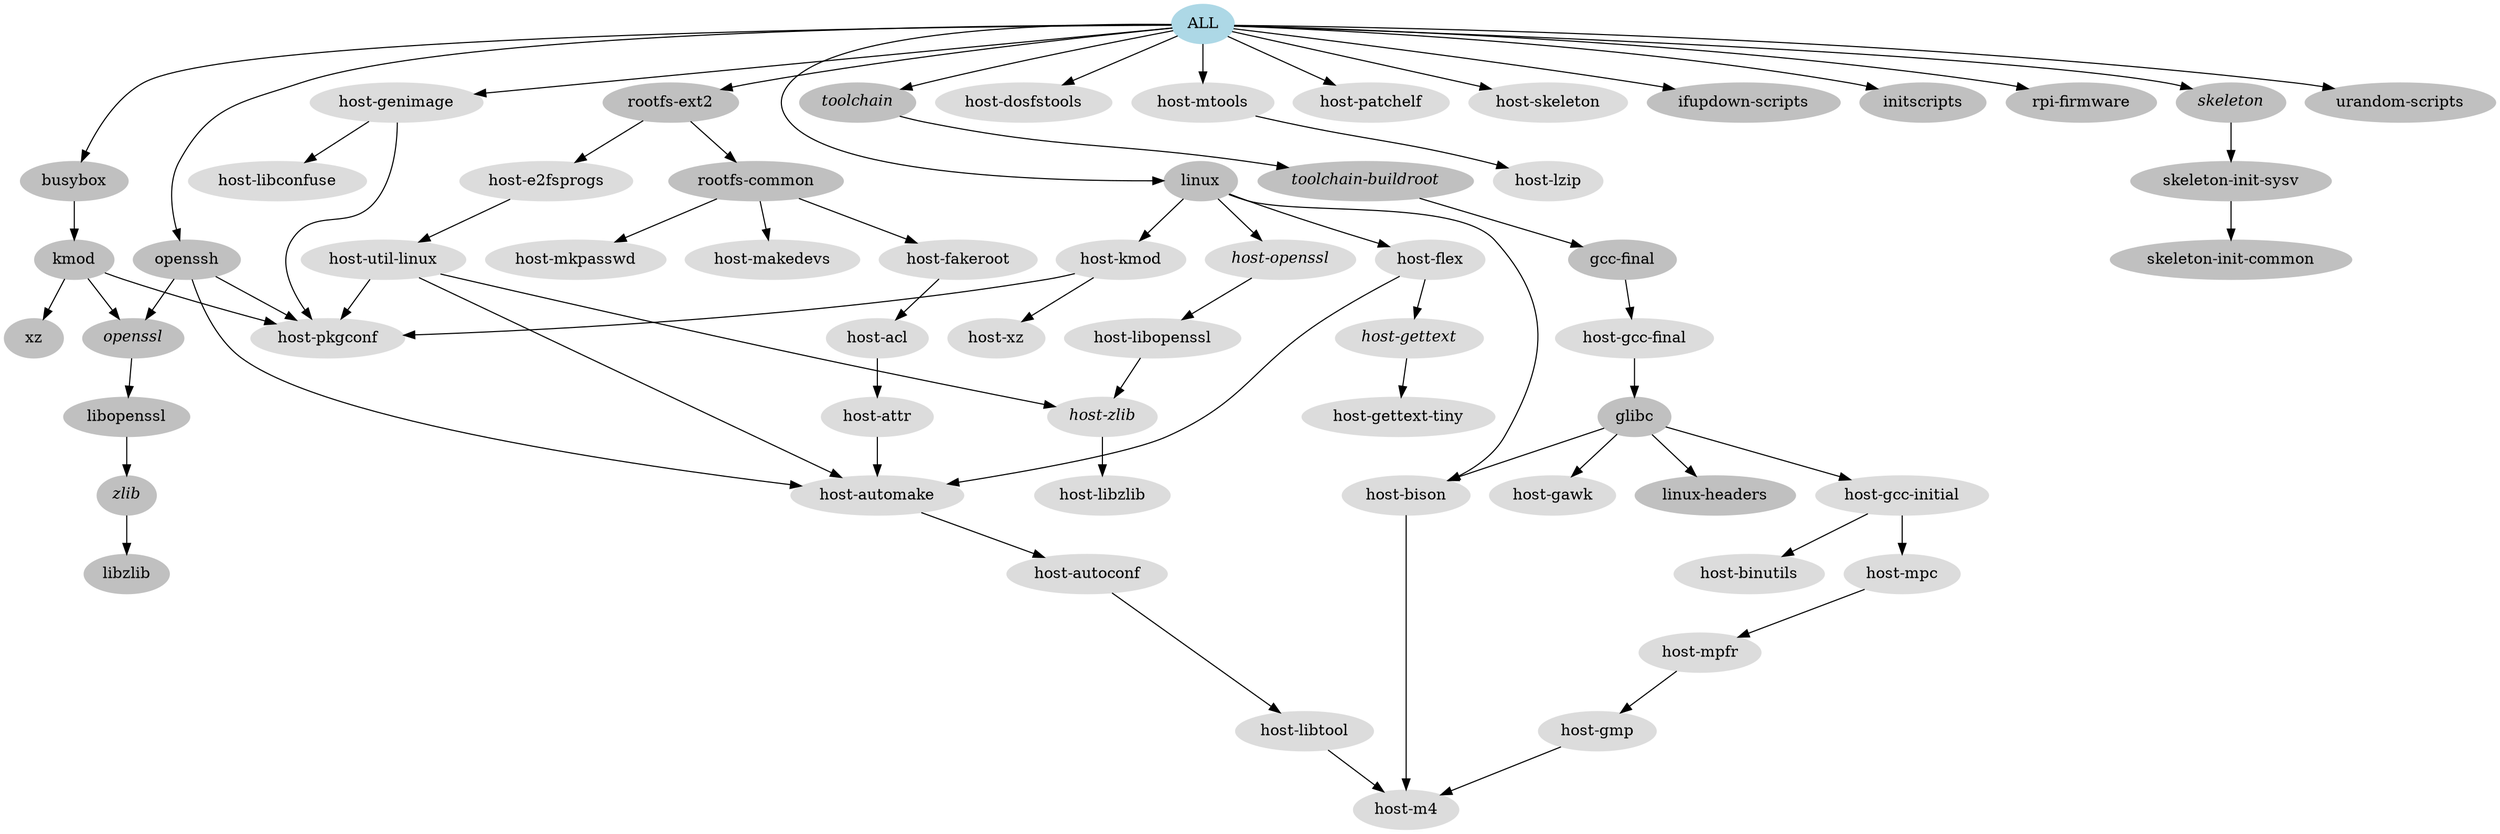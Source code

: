 digraph G {
_all [label = "ALL"]
_all [color=lightblue,style=filled]
_all -> _busybox [dir=forward]
_busybox [label = "busybox"]
_busybox [color=grey,style=filled]
_busybox -> _kmod [dir=forward]
_kmod [label = "kmod"]
_kmod [color=grey,style=filled]
_kmod -> _hostpkgconf [dir=forward]
_hostpkgconf [label = "host-pkgconf"]
_hostpkgconf [color=gainsboro,style=filled]
_kmod -> _openssl [dir=forward]
_openssl [label = <<I>openssl</I>>]
_openssl [color=grey,style=filled]
_openssl -> _libopenssl [dir=forward]
_libopenssl [label = "libopenssl"]
_libopenssl [color=grey,style=filled]
_libopenssl -> _zlib [dir=forward]
_zlib [label = <<I>zlib</I>>]
_zlib [color=grey,style=filled]
_zlib -> _libzlib [dir=forward]
_libzlib [label = "libzlib"]
_libzlib [color=grey,style=filled]
_kmod -> _xz [dir=forward]
_xz [label = "xz"]
_xz [color=grey,style=filled]
_all -> _hostdosfstools [dir=forward]
_hostdosfstools [label = "host-dosfstools"]
_hostdosfstools [color=gainsboro,style=filled]
_all -> _hostgenimage [dir=forward]
_hostgenimage [label = "host-genimage"]
_hostgenimage [color=gainsboro,style=filled]
_hostgenimage -> _hostlibconfuse [dir=forward]
_hostlibconfuse [label = "host-libconfuse"]
_hostlibconfuse [color=gainsboro,style=filled]
_hostgenimage -> _hostpkgconf [dir=forward]
_all -> _hostmtools [dir=forward]
_hostmtools [label = "host-mtools"]
_hostmtools [color=gainsboro,style=filled]
_hostmtools -> _hostlzip [dir=forward]
_hostlzip [label = "host-lzip"]
_hostlzip [color=gainsboro,style=filled]
_all -> _hostpatchelf [dir=forward]
_hostpatchelf [label = "host-patchelf"]
_hostpatchelf [color=gainsboro,style=filled]
_all -> _hostskeleton [dir=forward]
_hostskeleton [label = "host-skeleton"]
_hostskeleton [color=gainsboro,style=filled]
_all -> _ifupdownscripts [dir=forward]
_ifupdownscripts [label = "ifupdown-scripts"]
_ifupdownscripts [color=grey,style=filled]
_all -> _initscripts [dir=forward]
_initscripts [label = "initscripts"]
_initscripts [color=grey,style=filled]
_all -> _linux [dir=forward]
_linux [label = "linux"]
_linux [color=grey,style=filled]
_linux -> _hostbison [dir=forward]
_hostbison [label = "host-bison"]
_hostbison [color=gainsboro,style=filled]
_hostbison -> _hostm4 [dir=forward]
_hostm4 [label = "host-m4"]
_hostm4 [color=gainsboro,style=filled]
_linux -> _hostflex [dir=forward]
_hostflex [label = "host-flex"]
_hostflex [color=gainsboro,style=filled]
_hostflex -> _hostautomake [dir=forward]
_hostautomake [label = "host-automake"]
_hostautomake [color=gainsboro,style=filled]
_hostautomake -> _hostautoconf [dir=forward]
_hostautoconf [label = "host-autoconf"]
_hostautoconf [color=gainsboro,style=filled]
_hostautoconf -> _hostlibtool [dir=forward]
_hostlibtool [label = "host-libtool"]
_hostlibtool [color=gainsboro,style=filled]
_hostlibtool -> _hostm4 [dir=forward]
_hostflex -> _hostgettext [dir=forward]
_hostgettext [label = <<I>host-gettext</I>>]
_hostgettext [color=gainsboro,style=filled]
_hostgettext -> _hostgettexttiny [dir=forward]
_hostgettexttiny [label = "host-gettext-tiny"]
_hostgettexttiny [color=gainsboro,style=filled]
_linux -> _hostkmod [dir=forward]
_hostkmod [label = "host-kmod"]
_hostkmod [color=gainsboro,style=filled]
_hostkmod -> _hostpkgconf [dir=forward]
_hostkmod -> _hostxz [dir=forward]
_hostxz [label = "host-xz"]
_hostxz [color=gainsboro,style=filled]
_linux -> _hostopenssl [dir=forward]
_hostopenssl [label = <<I>host-openssl</I>>]
_hostopenssl [color=gainsboro,style=filled]
_hostopenssl -> _hostlibopenssl [dir=forward]
_hostlibopenssl [label = "host-libopenssl"]
_hostlibopenssl [color=gainsboro,style=filled]
_hostlibopenssl -> _hostzlib [dir=forward]
_hostzlib [label = <<I>host-zlib</I>>]
_hostzlib [color=gainsboro,style=filled]
_hostzlib -> _hostlibzlib [dir=forward]
_hostlibzlib [label = "host-libzlib"]
_hostlibzlib [color=gainsboro,style=filled]
_all -> _openssh [dir=forward]
_openssh [label = "openssh"]
_openssh [color=grey,style=filled]
_openssh -> _hostautomake [dir=forward]
_openssh -> _hostpkgconf [dir=forward]
_openssh -> _openssl [dir=forward]
_all -> _rootfsext2 [dir=forward]
_rootfsext2 [label = "rootfs-ext2"]
_rootfsext2 [color=grey,style=filled]
_rootfsext2 -> _hoste2fsprogs [dir=forward]
_hoste2fsprogs [label = "host-e2fsprogs"]
_hoste2fsprogs [color=gainsboro,style=filled]
_hoste2fsprogs -> _hostutillinux [dir=forward]
_hostutillinux [label = "host-util-linux"]
_hostutillinux [color=gainsboro,style=filled]
_hostutillinux -> _hostautomake [dir=forward]
_hostutillinux -> _hostpkgconf [dir=forward]
_hostutillinux -> _hostzlib [dir=forward]
_rootfsext2 -> _rootfscommon [dir=forward]
_rootfscommon [label = "rootfs-common"]
_rootfscommon [color=grey,style=filled]
_rootfscommon -> _hostfakeroot [dir=forward]
_hostfakeroot [label = "host-fakeroot"]
_hostfakeroot [color=gainsboro,style=filled]
_hostfakeroot -> _hostacl [dir=forward]
_hostacl [label = "host-acl"]
_hostacl [color=gainsboro,style=filled]
_hostacl -> _hostattr [dir=forward]
_hostattr [label = "host-attr"]
_hostattr [color=gainsboro,style=filled]
_hostattr -> _hostautomake [dir=forward]
_rootfscommon -> _hostmakedevs [dir=forward]
_hostmakedevs [label = "host-makedevs"]
_hostmakedevs [color=gainsboro,style=filled]
_rootfscommon -> _hostmkpasswd [dir=forward]
_hostmkpasswd [label = "host-mkpasswd"]
_hostmkpasswd [color=gainsboro,style=filled]
_all -> _rpifirmware [dir=forward]
_rpifirmware [label = "rpi-firmware"]
_rpifirmware [color=grey,style=filled]
_all -> _skeleton [dir=forward]
_skeleton [label = <<I>skeleton</I>>]
_skeleton [color=grey,style=filled]
_skeleton -> _skeletoninitsysv [dir=forward]
_skeletoninitsysv [label = "skeleton-init-sysv"]
_skeletoninitsysv [color=grey,style=filled]
_skeletoninitsysv -> _skeletoninitcommon [dir=forward]
_skeletoninitcommon [label = "skeleton-init-common"]
_skeletoninitcommon [color=grey,style=filled]
_all -> _toolchain [dir=forward]
_toolchain [label = <<I>toolchain</I>>]
_toolchain [color=grey,style=filled]
_toolchain -> _toolchainbuildroot [dir=forward]
_toolchainbuildroot [label = <<I>toolchain-buildroot</I>>]
_toolchainbuildroot [color=grey,style=filled]
_toolchainbuildroot -> _gccfinal [dir=forward]
_gccfinal [label = "gcc-final"]
_gccfinal [color=grey,style=filled]
_gccfinal -> _hostgccfinal [dir=forward]
_hostgccfinal [label = "host-gcc-final"]
_hostgccfinal [color=gainsboro,style=filled]
_hostgccfinal -> _glibc [dir=forward]
_glibc [label = "glibc"]
_glibc [color=grey,style=filled]
_glibc -> _hostbison [dir=forward]
_glibc -> _hostgawk [dir=forward]
_hostgawk [label = "host-gawk"]
_hostgawk [color=gainsboro,style=filled]
_glibc -> _hostgccinitial [dir=forward]
_hostgccinitial [label = "host-gcc-initial"]
_hostgccinitial [color=gainsboro,style=filled]
_hostgccinitial -> _hostbinutils [dir=forward]
_hostbinutils [label = "host-binutils"]
_hostbinutils [color=gainsboro,style=filled]
_hostgccinitial -> _hostmpc [dir=forward]
_hostmpc [label = "host-mpc"]
_hostmpc [color=gainsboro,style=filled]
_hostmpc -> _hostmpfr [dir=forward]
_hostmpfr [label = "host-mpfr"]
_hostmpfr [color=gainsboro,style=filled]
_hostmpfr -> _hostgmp [dir=forward]
_hostgmp [label = "host-gmp"]
_hostgmp [color=gainsboro,style=filled]
_hostgmp -> _hostm4 [dir=forward]
_glibc -> _linuxheaders [dir=forward]
_linuxheaders [label = "linux-headers"]
_linuxheaders [color=grey,style=filled]
_all -> _urandomscripts [dir=forward]
_urandomscripts [label = "urandom-scripts"]
_urandomscripts [color=grey,style=filled]
}
